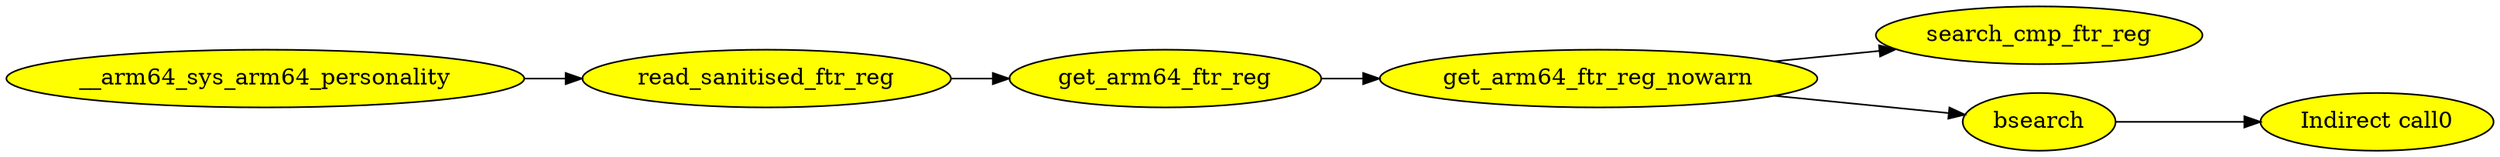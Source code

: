digraph G {
rankdir=LR; node [style=filled fillcolor=yellow]
"__arm64_sys_arm64_personality"->"read_sanitised_ftr_reg" [ edgeid = "1"]; 
"read_sanitised_ftr_reg"->"get_arm64_ftr_reg" [ edgeid = "2"]; 
"get_arm64_ftr_reg"->"get_arm64_ftr_reg_nowarn" [ edgeid = "3"]; 
"get_arm64_ftr_reg_nowarn"->"search_cmp_ftr_reg" [ edgeid = "4"]; 
"get_arm64_ftr_reg_nowarn"->"bsearch" [ edgeid = "5"]; 
"bsearch"->"Indirect call0" [ edgeid = "6"]; 
}
